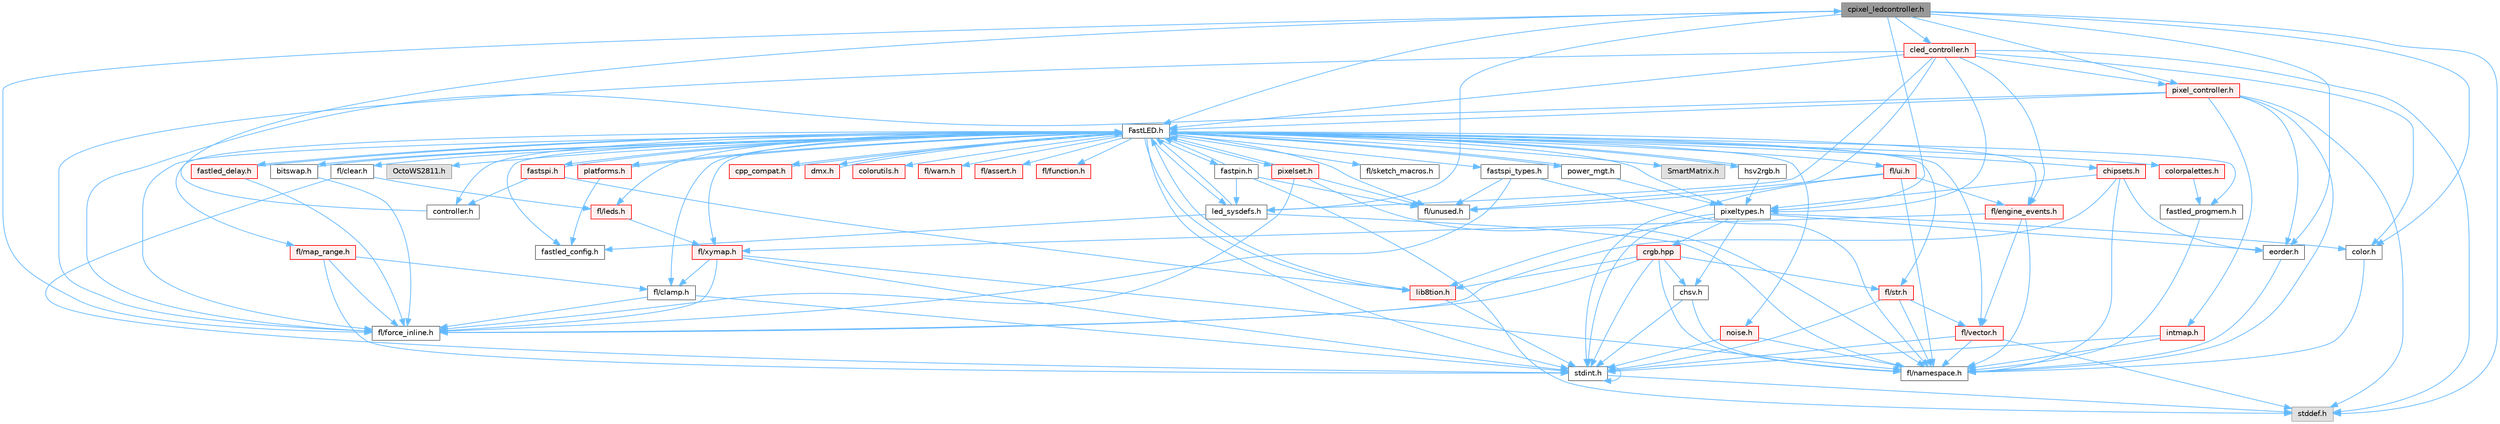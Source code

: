 digraph "cpixel_ledcontroller.h"
{
 // INTERACTIVE_SVG=YES
 // LATEX_PDF_SIZE
  bgcolor="transparent";
  edge [fontname=Helvetica,fontsize=10,labelfontname=Helvetica,labelfontsize=10];
  node [fontname=Helvetica,fontsize=10,shape=box,height=0.2,width=0.4];
  Node1 [id="Node000001",label="cpixel_ledcontroller.h",height=0.2,width=0.4,color="gray40", fillcolor="grey60", style="filled", fontcolor="black",tooltip="defines the templated version of the CLEDController class"];
  Node1 -> Node2 [id="edge1_Node000001_Node000002",color="steelblue1",style="solid",tooltip=" "];
  Node2 [id="Node000002",label="stddef.h",height=0.2,width=0.4,color="grey60", fillcolor="#E0E0E0", style="filled",tooltip=" "];
  Node1 -> Node3 [id="edge2_Node000001_Node000003",color="steelblue1",style="solid",tooltip=" "];
  Node3 [id="Node000003",label="FastLED.h",height=0.2,width=0.4,color="grey40", fillcolor="white", style="filled",URL="$db/d97/_fast_l_e_d_8h.html",tooltip="central include file for FastLED, defines the CFastLED class/object"];
  Node3 -> Node4 [id="edge3_Node000003_Node000004",color="steelblue1",style="solid",tooltip=" "];
  Node4 [id="Node000004",label="stdint.h",height=0.2,width=0.4,color="grey40", fillcolor="white", style="filled",URL="$df/dd8/stdint_8h.html",tooltip=" "];
  Node4 -> Node2 [id="edge4_Node000004_Node000002",color="steelblue1",style="solid",tooltip=" "];
  Node4 -> Node4 [id="edge5_Node000004_Node000004",color="steelblue1",style="solid",tooltip=" "];
  Node3 -> Node5 [id="edge6_Node000003_Node000005",color="steelblue1",style="solid",tooltip=" "];
  Node5 [id="Node000005",label="SmartMatrix.h",height=0.2,width=0.4,color="grey60", fillcolor="#E0E0E0", style="filled",tooltip=" "];
  Node3 -> Node6 [id="edge7_Node000003_Node000006",color="steelblue1",style="solid",tooltip=" "];
  Node6 [id="Node000006",label="OctoWS2811.h",height=0.2,width=0.4,color="grey60", fillcolor="#E0E0E0", style="filled",tooltip=" "];
  Node3 -> Node7 [id="edge8_Node000003_Node000007",color="steelblue1",style="solid",tooltip=" "];
  Node7 [id="Node000007",label="fl/force_inline.h",height=0.2,width=0.4,color="grey40", fillcolor="white", style="filled",URL="$d4/d64/force__inline_8h.html",tooltip=" "];
  Node3 -> Node8 [id="edge9_Node000003_Node000008",color="steelblue1",style="solid",tooltip=" "];
  Node8 [id="Node000008",label="cpp_compat.h",height=0.2,width=0.4,color="red", fillcolor="#FFF0F0", style="filled",URL="$d9/d13/cpp__compat_8h.html",tooltip="Compatibility functions based on C++ version."];
  Node8 -> Node3 [id="edge10_Node000008_Node000003",color="steelblue1",style="solid",tooltip=" "];
  Node3 -> Node10 [id="edge11_Node000003_Node000010",color="steelblue1",style="solid",tooltip=" "];
  Node10 [id="Node000010",label="fastled_config.h",height=0.2,width=0.4,color="grey40", fillcolor="white", style="filled",URL="$d5/d11/fastled__config_8h.html",tooltip="Contains definitions that can be used to configure FastLED at compile time."];
  Node3 -> Node11 [id="edge12_Node000003_Node000011",color="steelblue1",style="solid",tooltip=" "];
  Node11 [id="Node000011",label="led_sysdefs.h",height=0.2,width=0.4,color="grey40", fillcolor="white", style="filled",URL="$d9/d3e/led__sysdefs_8h.html",tooltip="Determines which platform system definitions to include."];
  Node11 -> Node3 [id="edge13_Node000011_Node000003",color="steelblue1",style="solid",tooltip=" "];
  Node11 -> Node10 [id="edge14_Node000011_Node000010",color="steelblue1",style="solid",tooltip=" "];
  Node11 -> Node12 [id="edge15_Node000011_Node000012",color="steelblue1",style="solid",tooltip=" "];
  Node12 [id="Node000012",label="fl/namespace.h",height=0.2,width=0.4,color="grey40", fillcolor="white", style="filled",URL="$df/d2a/namespace_8h.html",tooltip="Implements the FastLED namespace macros."];
  Node3 -> Node13 [id="edge16_Node000003_Node000013",color="steelblue1",style="solid",tooltip=" "];
  Node13 [id="Node000013",label="fastled_delay.h",height=0.2,width=0.4,color="red", fillcolor="#FFF0F0", style="filled",URL="$d0/da8/fastled__delay_8h.html",tooltip="Utility functions and classes for managing delay cycles."];
  Node13 -> Node3 [id="edge17_Node000013_Node000003",color="steelblue1",style="solid",tooltip=" "];
  Node13 -> Node7 [id="edge18_Node000013_Node000007",color="steelblue1",style="solid",tooltip=" "];
  Node3 -> Node15 [id="edge19_Node000003_Node000015",color="steelblue1",style="solid",tooltip=" "];
  Node15 [id="Node000015",label="bitswap.h",height=0.2,width=0.4,color="grey40", fillcolor="white", style="filled",URL="$de/ded/bitswap_8h.html",tooltip="Functions for doing a rotation of bits/bytes used by parallel output."];
  Node15 -> Node3 [id="edge20_Node000015_Node000003",color="steelblue1",style="solid",tooltip=" "];
  Node15 -> Node7 [id="edge21_Node000015_Node000007",color="steelblue1",style="solid",tooltip=" "];
  Node3 -> Node16 [id="edge22_Node000003_Node000016",color="steelblue1",style="solid",tooltip=" "];
  Node16 [id="Node000016",label="controller.h",height=0.2,width=0.4,color="grey40", fillcolor="white", style="filled",URL="$d2/dd9/controller_8h.html",tooltip="deprecated: base definitions used by led controllers for writing out led data"];
  Node16 -> Node1 [id="edge23_Node000016_Node000001",color="steelblue1",style="solid",tooltip=" "];
  Node3 -> Node17 [id="edge24_Node000003_Node000017",color="steelblue1",style="solid",tooltip=" "];
  Node17 [id="Node000017",label="fastpin.h",height=0.2,width=0.4,color="grey40", fillcolor="white", style="filled",URL="$db/d65/fastpin_8h.html",tooltip="Class base definitions for defining fast pin access."];
  Node17 -> Node3 [id="edge25_Node000017_Node000003",color="steelblue1",style="solid",tooltip=" "];
  Node17 -> Node11 [id="edge26_Node000017_Node000011",color="steelblue1",style="solid",tooltip=" "];
  Node17 -> Node2 [id="edge27_Node000017_Node000002",color="steelblue1",style="solid",tooltip=" "];
  Node17 -> Node18 [id="edge28_Node000017_Node000018",color="steelblue1",style="solid",tooltip=" "];
  Node18 [id="Node000018",label="fl/unused.h",height=0.2,width=0.4,color="grey40", fillcolor="white", style="filled",URL="$d8/d4b/unused_8h.html",tooltip=" "];
  Node3 -> Node19 [id="edge29_Node000003_Node000019",color="steelblue1",style="solid",tooltip=" "];
  Node19 [id="Node000019",label="fastspi_types.h",height=0.2,width=0.4,color="grey40", fillcolor="white", style="filled",URL="$d2/ddb/fastspi__types_8h.html",tooltip="Data types and constants used by SPI interfaces."];
  Node19 -> Node7 [id="edge30_Node000019_Node000007",color="steelblue1",style="solid",tooltip=" "];
  Node19 -> Node12 [id="edge31_Node000019_Node000012",color="steelblue1",style="solid",tooltip=" "];
  Node19 -> Node18 [id="edge32_Node000019_Node000018",color="steelblue1",style="solid",tooltip=" "];
  Node3 -> Node20 [id="edge33_Node000003_Node000020",color="steelblue1",style="solid",tooltip=" "];
  Node20 [id="Node000020",label="dmx.h",height=0.2,width=0.4,color="red", fillcolor="#FFF0F0", style="filled",URL="$d3/de1/dmx_8h.html",tooltip="Defines the DMX512-based LED controllers."];
  Node20 -> Node3 [id="edge34_Node000020_Node000003",color="steelblue1",style="solid",tooltip=" "];
  Node3 -> Node23 [id="edge35_Node000003_Node000023",color="steelblue1",style="solid",tooltip=" "];
  Node23 [id="Node000023",label="platforms.h",height=0.2,width=0.4,color="red", fillcolor="#FFF0F0", style="filled",URL="$da/dc9/platforms_8h.html",tooltip="Determines which platforms headers to include."];
  Node23 -> Node3 [id="edge36_Node000023_Node000003",color="steelblue1",style="solid",tooltip=" "];
  Node23 -> Node10 [id="edge37_Node000023_Node000010",color="steelblue1",style="solid",tooltip=" "];
  Node3 -> Node25 [id="edge38_Node000003_Node000025",color="steelblue1",style="solid",tooltip=" "];
  Node25 [id="Node000025",label="fastled_progmem.h",height=0.2,width=0.4,color="grey40", fillcolor="white", style="filled",URL="$df/dab/fastled__progmem_8h.html",tooltip="Wrapper definitions to allow seamless use of PROGMEM in environments that have it."];
  Node25 -> Node12 [id="edge39_Node000025_Node000012",color="steelblue1",style="solid",tooltip=" "];
  Node3 -> Node26 [id="edge40_Node000003_Node000026",color="steelblue1",style="solid",tooltip=" "];
  Node26 [id="Node000026",label="lib8tion.h",height=0.2,width=0.4,color="red", fillcolor="#FFF0F0", style="filled",URL="$df/da5/lib8tion_8h.html",tooltip="Fast, efficient 8-bit math functions specifically designed for high-performance LED programming."];
  Node26 -> Node3 [id="edge41_Node000026_Node000003",color="steelblue1",style="solid",tooltip=" "];
  Node26 -> Node4 [id="edge42_Node000026_Node000004",color="steelblue1",style="solid",tooltip=" "];
  Node3 -> Node57 [id="edge43_Node000003_Node000057",color="steelblue1",style="solid",tooltip=" "];
  Node57 [id="Node000057",label="pixeltypes.h",height=0.2,width=0.4,color="grey40", fillcolor="white", style="filled",URL="$d2/dba/pixeltypes_8h.html",tooltip="Includes defintions for RGB and HSV pixels."];
  Node57 -> Node4 [id="edge44_Node000057_Node000004",color="steelblue1",style="solid",tooltip=" "];
  Node57 -> Node26 [id="edge45_Node000057_Node000026",color="steelblue1",style="solid",tooltip=" "];
  Node57 -> Node53 [id="edge46_Node000057_Node000053",color="steelblue1",style="solid",tooltip=" "];
  Node53 [id="Node000053",label="color.h",height=0.2,width=0.4,color="grey40", fillcolor="white", style="filled",URL="$d2/d6b/src_2color_8h.html",tooltip="Contains definitions for color correction and temperature."];
  Node53 -> Node12 [id="edge47_Node000053_Node000012",color="steelblue1",style="solid",tooltip=" "];
  Node57 -> Node58 [id="edge48_Node000057_Node000058",color="steelblue1",style="solid",tooltip=" "];
  Node58 [id="Node000058",label="eorder.h",height=0.2,width=0.4,color="grey40", fillcolor="white", style="filled",URL="$db/d07/eorder_8h.html",tooltip="Defines color channel ordering enumerations."];
  Node58 -> Node12 [id="edge49_Node000058_Node000012",color="steelblue1",style="solid",tooltip=" "];
  Node57 -> Node52 [id="edge50_Node000057_Node000052",color="steelblue1",style="solid",tooltip=" "];
  Node52 [id="Node000052",label="chsv.h",height=0.2,width=0.4,color="grey40", fillcolor="white", style="filled",URL="$d8/dd0/chsv_8h.html",tooltip="Defines the hue, saturation, and value (HSV) pixel struct."];
  Node52 -> Node4 [id="edge51_Node000052_Node000004",color="steelblue1",style="solid",tooltip=" "];
  Node52 -> Node12 [id="edge52_Node000052_Node000012",color="steelblue1",style="solid",tooltip=" "];
  Node57 -> Node59 [id="edge53_Node000057_Node000059",color="steelblue1",style="solid",tooltip=" "];
  Node59 [id="Node000059",label="crgb.hpp",height=0.2,width=0.4,color="red", fillcolor="#FFF0F0", style="filled",URL="$d0/d4b/crgb_8hpp.html",tooltip="Defines utility functions for the red, green, and blue (RGB) pixel struct."];
  Node59 -> Node4 [id="edge54_Node000059_Node000004",color="steelblue1",style="solid",tooltip=" "];
  Node59 -> Node52 [id="edge55_Node000059_Node000052",color="steelblue1",style="solid",tooltip=" "];
  Node59 -> Node26 [id="edge56_Node000059_Node000026",color="steelblue1",style="solid",tooltip=" "];
  Node59 -> Node12 [id="edge57_Node000059_Node000012",color="steelblue1",style="solid",tooltip=" "];
  Node59 -> Node7 [id="edge58_Node000059_Node000007",color="steelblue1",style="solid",tooltip=" "];
  Node59 -> Node32 [id="edge59_Node000059_Node000032",color="steelblue1",style="solid",tooltip=" "];
  Node32 [id="Node000032",label="fl/str.h",height=0.2,width=0.4,color="red", fillcolor="#FFF0F0", style="filled",URL="$d1/d93/str_8h.html",tooltip=" "];
  Node32 -> Node4 [id="edge60_Node000032_Node000004",color="steelblue1",style="solid",tooltip=" "];
  Node32 -> Node12 [id="edge61_Node000032_Node000012",color="steelblue1",style="solid",tooltip=" "];
  Node32 -> Node46 [id="edge62_Node000032_Node000046",color="steelblue1",style="solid",tooltip=" "];
  Node46 [id="Node000046",label="fl/vector.h",height=0.2,width=0.4,color="red", fillcolor="#FFF0F0", style="filled",URL="$d6/d68/vector_8h.html",tooltip=" "];
  Node46 -> Node2 [id="edge63_Node000046_Node000002",color="steelblue1",style="solid",tooltip=" "];
  Node46 -> Node4 [id="edge64_Node000046_Node000004",color="steelblue1",style="solid",tooltip=" "];
  Node46 -> Node12 [id="edge65_Node000046_Node000012",color="steelblue1",style="solid",tooltip=" "];
  Node3 -> Node60 [id="edge66_Node000003_Node000060",color="steelblue1",style="solid",tooltip=" "];
  Node60 [id="Node000060",label="hsv2rgb.h",height=0.2,width=0.4,color="grey40", fillcolor="white", style="filled",URL="$de/d9a/hsv2rgb_8h.html",tooltip="Functions to convert from the HSV colorspace to the RGB colorspace."];
  Node60 -> Node3 [id="edge67_Node000060_Node000003",color="steelblue1",style="solid",tooltip=" "];
  Node60 -> Node57 [id="edge68_Node000060_Node000057",color="steelblue1",style="solid",tooltip=" "];
  Node3 -> Node61 [id="edge69_Node000003_Node000061",color="steelblue1",style="solid",tooltip=" "];
  Node61 [id="Node000061",label="colorutils.h",height=0.2,width=0.4,color="red", fillcolor="#FFF0F0", style="filled",URL="$d1/dfb/colorutils_8h.html",tooltip=" "];
  Node3 -> Node69 [id="edge70_Node000003_Node000069",color="steelblue1",style="solid",tooltip=" "];
  Node69 [id="Node000069",label="pixelset.h",height=0.2,width=0.4,color="red", fillcolor="#FFF0F0", style="filled",URL="$d4/d46/pixelset_8h.html",tooltip="Declares classes for managing logical groups of LEDs."];
  Node69 -> Node7 [id="edge71_Node000069_Node000007",color="steelblue1",style="solid",tooltip=" "];
  Node69 -> Node12 [id="edge72_Node000069_Node000012",color="steelblue1",style="solid",tooltip=" "];
  Node69 -> Node18 [id="edge73_Node000069_Node000018",color="steelblue1",style="solid",tooltip=" "];
  Node69 -> Node3 [id="edge74_Node000069_Node000003",color="steelblue1",style="solid",tooltip=" "];
  Node3 -> Node70 [id="edge75_Node000003_Node000070",color="steelblue1",style="solid",tooltip=" "];
  Node70 [id="Node000070",label="colorpalettes.h",height=0.2,width=0.4,color="red", fillcolor="#FFF0F0", style="filled",URL="$dc/dcc/colorpalettes_8h.html",tooltip="Declarations for the predefined color palettes supplied by FastLED."];
  Node70 -> Node25 [id="edge76_Node000070_Node000025",color="steelblue1",style="solid",tooltip=" "];
  Node3 -> Node71 [id="edge77_Node000003_Node000071",color="steelblue1",style="solid",tooltip=" "];
  Node71 [id="Node000071",label="noise.h",height=0.2,width=0.4,color="red", fillcolor="#FFF0F0", style="filled",URL="$d1/d31/noise_8h.html",tooltip="Functions to generate and fill arrays with noise."];
  Node71 -> Node4 [id="edge78_Node000071_Node000004",color="steelblue1",style="solid",tooltip=" "];
  Node71 -> Node12 [id="edge79_Node000071_Node000012",color="steelblue1",style="solid",tooltip=" "];
  Node3 -> Node72 [id="edge80_Node000003_Node000072",color="steelblue1",style="solid",tooltip=" "];
  Node72 [id="Node000072",label="power_mgt.h",height=0.2,width=0.4,color="grey40", fillcolor="white", style="filled",URL="$dc/d5b/power__mgt_8h.html",tooltip="Functions to limit the power used by FastLED."];
  Node72 -> Node3 [id="edge81_Node000072_Node000003",color="steelblue1",style="solid",tooltip=" "];
  Node72 -> Node57 [id="edge82_Node000072_Node000057",color="steelblue1",style="solid",tooltip=" "];
  Node3 -> Node73 [id="edge83_Node000003_Node000073",color="steelblue1",style="solid",tooltip=" "];
  Node73 [id="Node000073",label="fastspi.h",height=0.2,width=0.4,color="red", fillcolor="#FFF0F0", style="filled",URL="$d6/ddc/fastspi_8h.html",tooltip="Serial peripheral interface (SPI) definitions per platform."];
  Node73 -> Node3 [id="edge84_Node000073_Node000003",color="steelblue1",style="solid",tooltip=" "];
  Node73 -> Node16 [id="edge85_Node000073_Node000016",color="steelblue1",style="solid",tooltip=" "];
  Node73 -> Node26 [id="edge86_Node000073_Node000026",color="steelblue1",style="solid",tooltip=" "];
  Node3 -> Node75 [id="edge87_Node000003_Node000075",color="steelblue1",style="solid",tooltip=" "];
  Node75 [id="Node000075",label="chipsets.h",height=0.2,width=0.4,color="red", fillcolor="#FFF0F0", style="filled",URL="$db/d66/chipsets_8h.html",tooltip="Contains the bulk of the definitions for the various LED chipsets supported."];
  Node75 -> Node57 [id="edge88_Node000075_Node000057",color="steelblue1",style="solid",tooltip=" "];
  Node75 -> Node7 [id="edge89_Node000075_Node000007",color="steelblue1",style="solid",tooltip=" "];
  Node75 -> Node58 [id="edge90_Node000075_Node000058",color="steelblue1",style="solid",tooltip=" "];
  Node75 -> Node12 [id="edge91_Node000075_Node000012",color="steelblue1",style="solid",tooltip=" "];
  Node3 -> Node79 [id="edge92_Node000003_Node000079",color="steelblue1",style="solid",tooltip=" "];
  Node79 [id="Node000079",label="fl/engine_events.h",height=0.2,width=0.4,color="red", fillcolor="#FFF0F0", style="filled",URL="$db/dc0/engine__events_8h.html",tooltip=" "];
  Node79 -> Node12 [id="edge93_Node000079_Node000012",color="steelblue1",style="solid",tooltip=" "];
  Node79 -> Node46 [id="edge94_Node000079_Node000046",color="steelblue1",style="solid",tooltip=" "];
  Node79 -> Node66 [id="edge95_Node000079_Node000066",color="steelblue1",style="solid",tooltip=" "];
  Node66 [id="Node000066",label="fl/xymap.h",height=0.2,width=0.4,color="red", fillcolor="#FFF0F0", style="filled",URL="$da/d61/xymap_8h.html",tooltip=" "];
  Node66 -> Node4 [id="edge96_Node000066_Node000004",color="steelblue1",style="solid",tooltip=" "];
  Node66 -> Node35 [id="edge97_Node000066_Node000035",color="steelblue1",style="solid",tooltip=" "];
  Node35 [id="Node000035",label="fl/clamp.h",height=0.2,width=0.4,color="grey40", fillcolor="white", style="filled",URL="$d6/dd3/clamp_8h.html",tooltip=" "];
  Node35 -> Node4 [id="edge98_Node000035_Node000004",color="steelblue1",style="solid",tooltip=" "];
  Node35 -> Node7 [id="edge99_Node000035_Node000007",color="steelblue1",style="solid",tooltip=" "];
  Node66 -> Node7 [id="edge100_Node000066_Node000007",color="steelblue1",style="solid",tooltip=" "];
  Node66 -> Node12 [id="edge101_Node000066_Node000012",color="steelblue1",style="solid",tooltip=" "];
  Node3 -> Node86 [id="edge102_Node000003_Node000086",color="steelblue1",style="solid",tooltip=" "];
  Node86 [id="Node000086",label="fl/leds.h",height=0.2,width=0.4,color="red", fillcolor="#FFF0F0", style="filled",URL="$da/d78/leds_8h.html",tooltip=" "];
  Node86 -> Node66 [id="edge103_Node000086_Node000066",color="steelblue1",style="solid",tooltip=" "];
  Node3 -> Node32 [id="edge104_Node000003_Node000032",color="steelblue1",style="solid",tooltip=" "];
  Node3 -> Node66 [id="edge105_Node000003_Node000066",color="steelblue1",style="solid",tooltip=" "];
  Node3 -> Node35 [id="edge106_Node000003_Node000035",color="steelblue1",style="solid",tooltip=" "];
  Node3 -> Node36 [id="edge107_Node000003_Node000036",color="steelblue1",style="solid",tooltip=" "];
  Node36 [id="Node000036",label="fl/map_range.h",height=0.2,width=0.4,color="red", fillcolor="#FFF0F0", style="filled",URL="$d1/d47/map__range_8h.html",tooltip=" "];
  Node36 -> Node4 [id="edge108_Node000036_Node000004",color="steelblue1",style="solid",tooltip=" "];
  Node36 -> Node35 [id="edge109_Node000036_Node000035",color="steelblue1",style="solid",tooltip=" "];
  Node36 -> Node7 [id="edge110_Node000036_Node000007",color="steelblue1",style="solid",tooltip=" "];
  Node3 -> Node87 [id="edge111_Node000003_Node000087",color="steelblue1",style="solid",tooltip=" "];
  Node87 [id="Node000087",label="fl/warn.h",height=0.2,width=0.4,color="red", fillcolor="#FFF0F0", style="filled",URL="$de/d77/warn_8h.html",tooltip=" "];
  Node3 -> Node82 [id="edge112_Node000003_Node000082",color="steelblue1",style="solid",tooltip=" "];
  Node82 [id="Node000082",label="fl/assert.h",height=0.2,width=0.4,color="red", fillcolor="#FFF0F0", style="filled",URL="$dc/da7/assert_8h.html",tooltip=" "];
  Node3 -> Node18 [id="edge113_Node000003_Node000018",color="steelblue1",style="solid",tooltip=" "];
  Node3 -> Node46 [id="edge114_Node000003_Node000046",color="steelblue1",style="solid",tooltip=" "];
  Node3 -> Node90 [id="edge115_Node000003_Node000090",color="steelblue1",style="solid",tooltip=" "];
  Node90 [id="Node000090",label="fl/function.h",height=0.2,width=0.4,color="red", fillcolor="#FFF0F0", style="filled",URL="$dd/d67/function_8h.html",tooltip=" "];
  Node3 -> Node91 [id="edge116_Node000003_Node000091",color="steelblue1",style="solid",tooltip=" "];
  Node91 [id="Node000091",label="fl/clear.h",height=0.2,width=0.4,color="grey40", fillcolor="white", style="filled",URL="$df/db0/clear_8h.html",tooltip=" "];
  Node91 -> Node86 [id="edge117_Node000091_Node000086",color="steelblue1",style="solid",tooltip=" "];
  Node91 -> Node4 [id="edge118_Node000091_Node000004",color="steelblue1",style="solid",tooltip=" "];
  Node3 -> Node92 [id="edge119_Node000003_Node000092",color="steelblue1",style="solid",tooltip=" "];
  Node92 [id="Node000092",label="fl/ui.h",height=0.2,width=0.4,color="red", fillcolor="#FFF0F0", style="filled",URL="$d9/d3b/ui_8h.html",tooltip=" "];
  Node92 -> Node4 [id="edge120_Node000092_Node000004",color="steelblue1",style="solid",tooltip=" "];
  Node92 -> Node79 [id="edge121_Node000092_Node000079",color="steelblue1",style="solid",tooltip=" "];
  Node92 -> Node12 [id="edge122_Node000092_Node000012",color="steelblue1",style="solid",tooltip=" "];
  Node92 -> Node18 [id="edge123_Node000092_Node000018",color="steelblue1",style="solid",tooltip=" "];
  Node3 -> Node101 [id="edge124_Node000003_Node000101",color="steelblue1",style="solid",tooltip=" "];
  Node101 [id="Node000101",label="fl/sketch_macros.h",height=0.2,width=0.4,color="grey40", fillcolor="white", style="filled",URL="$d1/dbc/sketch__macros_8h.html",tooltip=" "];
  Node1 -> Node11 [id="edge125_Node000001_Node000011",color="steelblue1",style="solid",tooltip=" "];
  Node1 -> Node57 [id="edge126_Node000001_Node000057",color="steelblue1",style="solid",tooltip=" "];
  Node1 -> Node53 [id="edge127_Node000001_Node000053",color="steelblue1",style="solid",tooltip=" "];
  Node1 -> Node58 [id="edge128_Node000001_Node000058",color="steelblue1",style="solid",tooltip=" "];
  Node1 -> Node7 [id="edge129_Node000001_Node000007",color="steelblue1",style="solid",tooltip=" "];
  Node1 -> Node102 [id="edge130_Node000001_Node000102",color="steelblue1",style="solid",tooltip=" "];
  Node102 [id="Node000102",label="pixel_controller.h",height=0.2,width=0.4,color="red", fillcolor="#FFF0F0", style="filled",URL="$d5/d4d/pixel__controller_8h.html",tooltip="Low level pixel data writing class."];
  Node102 -> Node2 [id="edge131_Node000102_Node000002",color="steelblue1",style="solid",tooltip=" "];
  Node102 -> Node54 [id="edge132_Node000102_Node000054",color="steelblue1",style="solid",tooltip=" "];
  Node54 [id="Node000054",label="intmap.h",height=0.2,width=0.4,color="red", fillcolor="#FFF0F0", style="filled",URL="$d8/d54/intmap_8h.html",tooltip="Defines integer mapping functions."];
  Node54 -> Node12 [id="edge133_Node000054_Node000012",color="steelblue1",style="solid",tooltip=" "];
  Node54 -> Node4 [id="edge134_Node000054_Node000004",color="steelblue1",style="solid",tooltip=" "];
  Node102 -> Node7 [id="edge135_Node000102_Node000007",color="steelblue1",style="solid",tooltip=" "];
  Node102 -> Node12 [id="edge136_Node000102_Node000012",color="steelblue1",style="solid",tooltip=" "];
  Node102 -> Node58 [id="edge137_Node000102_Node000058",color="steelblue1",style="solid",tooltip=" "];
  Node102 -> Node3 [id="edge138_Node000102_Node000003",color="steelblue1",style="solid",tooltip=" "];
  Node1 -> Node104 [id="edge139_Node000001_Node000104",color="steelblue1",style="solid",tooltip=" "];
  Node104 [id="Node000104",label="cled_controller.h",height=0.2,width=0.4,color="red", fillcolor="#FFF0F0", style="filled",URL="$db/d6d/cled__controller_8h.html",tooltip="base definitions used by led controllers for writing out led data"];
  Node104 -> Node2 [id="edge140_Node000104_Node000002",color="steelblue1",style="solid",tooltip=" "];
  Node104 -> Node3 [id="edge141_Node000104_Node000003",color="steelblue1",style="solid",tooltip=" "];
  Node104 -> Node11 [id="edge142_Node000104_Node000011",color="steelblue1",style="solid",tooltip=" "];
  Node104 -> Node57 [id="edge143_Node000104_Node000057",color="steelblue1",style="solid",tooltip=" "];
  Node104 -> Node53 [id="edge144_Node000104_Node000053",color="steelblue1",style="solid",tooltip=" "];
  Node104 -> Node7 [id="edge145_Node000104_Node000007",color="steelblue1",style="solid",tooltip=" "];
  Node104 -> Node18 [id="edge146_Node000104_Node000018",color="steelblue1",style="solid",tooltip=" "];
  Node104 -> Node102 [id="edge147_Node000104_Node000102",color="steelblue1",style="solid",tooltip=" "];
  Node104 -> Node79 [id="edge148_Node000104_Node000079",color="steelblue1",style="solid",tooltip=" "];
}

